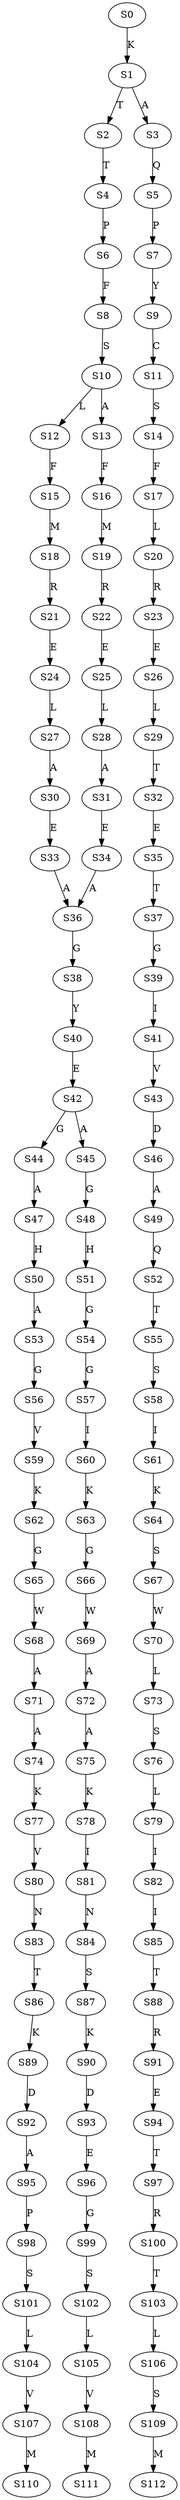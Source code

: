 strict digraph  {
	S0 -> S1 [ label = K ];
	S1 -> S2 [ label = T ];
	S1 -> S3 [ label = A ];
	S2 -> S4 [ label = T ];
	S3 -> S5 [ label = Q ];
	S4 -> S6 [ label = P ];
	S5 -> S7 [ label = P ];
	S6 -> S8 [ label = F ];
	S7 -> S9 [ label = Y ];
	S8 -> S10 [ label = S ];
	S9 -> S11 [ label = C ];
	S10 -> S12 [ label = L ];
	S10 -> S13 [ label = A ];
	S11 -> S14 [ label = S ];
	S12 -> S15 [ label = F ];
	S13 -> S16 [ label = F ];
	S14 -> S17 [ label = F ];
	S15 -> S18 [ label = M ];
	S16 -> S19 [ label = M ];
	S17 -> S20 [ label = L ];
	S18 -> S21 [ label = R ];
	S19 -> S22 [ label = R ];
	S20 -> S23 [ label = R ];
	S21 -> S24 [ label = E ];
	S22 -> S25 [ label = E ];
	S23 -> S26 [ label = E ];
	S24 -> S27 [ label = L ];
	S25 -> S28 [ label = L ];
	S26 -> S29 [ label = L ];
	S27 -> S30 [ label = A ];
	S28 -> S31 [ label = A ];
	S29 -> S32 [ label = T ];
	S30 -> S33 [ label = E ];
	S31 -> S34 [ label = E ];
	S32 -> S35 [ label = E ];
	S33 -> S36 [ label = A ];
	S34 -> S36 [ label = A ];
	S35 -> S37 [ label = T ];
	S36 -> S38 [ label = G ];
	S37 -> S39 [ label = G ];
	S38 -> S40 [ label = Y ];
	S39 -> S41 [ label = I ];
	S40 -> S42 [ label = E ];
	S41 -> S43 [ label = V ];
	S42 -> S44 [ label = G ];
	S42 -> S45 [ label = A ];
	S43 -> S46 [ label = D ];
	S44 -> S47 [ label = A ];
	S45 -> S48 [ label = G ];
	S46 -> S49 [ label = A ];
	S47 -> S50 [ label = H ];
	S48 -> S51 [ label = H ];
	S49 -> S52 [ label = Q ];
	S50 -> S53 [ label = A ];
	S51 -> S54 [ label = G ];
	S52 -> S55 [ label = T ];
	S53 -> S56 [ label = G ];
	S54 -> S57 [ label = G ];
	S55 -> S58 [ label = S ];
	S56 -> S59 [ label = V ];
	S57 -> S60 [ label = I ];
	S58 -> S61 [ label = I ];
	S59 -> S62 [ label = K ];
	S60 -> S63 [ label = K ];
	S61 -> S64 [ label = K ];
	S62 -> S65 [ label = G ];
	S63 -> S66 [ label = G ];
	S64 -> S67 [ label = S ];
	S65 -> S68 [ label = W ];
	S66 -> S69 [ label = W ];
	S67 -> S70 [ label = W ];
	S68 -> S71 [ label = A ];
	S69 -> S72 [ label = A ];
	S70 -> S73 [ label = L ];
	S71 -> S74 [ label = A ];
	S72 -> S75 [ label = A ];
	S73 -> S76 [ label = S ];
	S74 -> S77 [ label = K ];
	S75 -> S78 [ label = K ];
	S76 -> S79 [ label = L ];
	S77 -> S80 [ label = V ];
	S78 -> S81 [ label = I ];
	S79 -> S82 [ label = I ];
	S80 -> S83 [ label = N ];
	S81 -> S84 [ label = N ];
	S82 -> S85 [ label = I ];
	S83 -> S86 [ label = T ];
	S84 -> S87 [ label = S ];
	S85 -> S88 [ label = T ];
	S86 -> S89 [ label = K ];
	S87 -> S90 [ label = K ];
	S88 -> S91 [ label = R ];
	S89 -> S92 [ label = D ];
	S90 -> S93 [ label = D ];
	S91 -> S94 [ label = E ];
	S92 -> S95 [ label = A ];
	S93 -> S96 [ label = E ];
	S94 -> S97 [ label = T ];
	S95 -> S98 [ label = P ];
	S96 -> S99 [ label = G ];
	S97 -> S100 [ label = R ];
	S98 -> S101 [ label = S ];
	S99 -> S102 [ label = S ];
	S100 -> S103 [ label = T ];
	S101 -> S104 [ label = L ];
	S102 -> S105 [ label = L ];
	S103 -> S106 [ label = L ];
	S104 -> S107 [ label = V ];
	S105 -> S108 [ label = V ];
	S106 -> S109 [ label = S ];
	S107 -> S110 [ label = M ];
	S108 -> S111 [ label = M ];
	S109 -> S112 [ label = M ];
}
